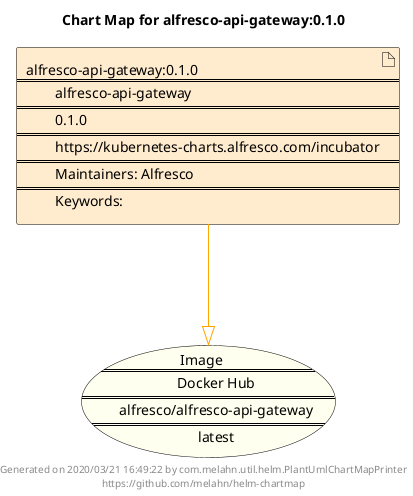@startuml
skinparam linetype ortho
skinparam backgroundColor white
skinparam usecaseBorderColor black
skinparam usecaseArrowColor LightSlateGray
skinparam artifactBorderColor black
skinparam artifactArrowColor LightSlateGray

title Chart Map for alfresco-api-gateway:0.1.0

'There is one referenced Helm Chart
artifact "alfresco-api-gateway:0.1.0\n====\n\talfresco-api-gateway\n====\n\t0.1.0\n====\n\thttps://kubernetes-charts.alfresco.com/incubator\n====\n\tMaintainers: Alfresco\n====\n\tKeywords: " as alfresco_api_gateway_0_1_0 #BlanchedAlmond

'There is one referenced Docker Image
usecase "Image\n====\n\tDocker Hub\n====\n\talfresco/alfresco-api-gateway\n====\n\tlatest" as alfresco_alfresco_api_gateway_latest #Ivory

'Chart Dependencies
alfresco_api_gateway_0_1_0--[#orange]-|>alfresco_alfresco_api_gateway_latest

center footer Generated on 2020/03/21 16:49:22 by com.melahn.util.helm.PlantUmlChartMapPrinter\nhttps://github.com/melahn/helm-chartmap
@enduml

